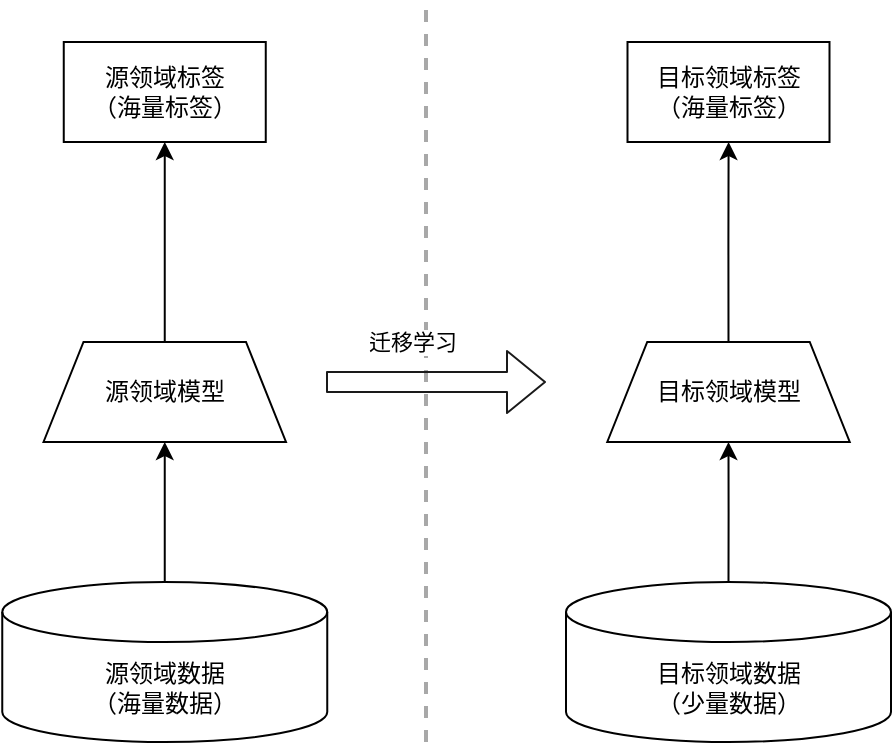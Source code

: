 <mxfile version="14.1.4" type="github">
  <diagram id="-UcOPadKRs6uQU03U84N" name="Page-1">
    <mxGraphModel dx="1002" dy="1852" grid="1" gridSize="10" guides="1" tooltips="1" connect="1" arrows="1" fold="1" page="1" pageScale="1" pageWidth="827" pageHeight="1169" math="0" shadow="0">
      <root>
        <mxCell id="0" />
        <mxCell id="1" parent="0" />
        <mxCell id="9par8s94TeMiYJRAgnOO-6" style="edgeStyle=orthogonalEdgeStyle;rounded=0;orthogonalLoop=1;jettySize=auto;html=1;exitX=0.5;exitY=0;exitDx=0;exitDy=0;exitPerimeter=0;entryX=0.5;entryY=1;entryDx=0;entryDy=0;" edge="1" parent="1" source="9par8s94TeMiYJRAgnOO-3" target="9par8s94TeMiYJRAgnOO-4">
          <mxGeometry relative="1" as="geometry" />
        </mxCell>
        <mxCell id="9par8s94TeMiYJRAgnOO-3" value="源领域数据&lt;br&gt;（海量数据）" style="shape=cylinder3;whiteSpace=wrap;html=1;boundedLbl=1;backgroundOutline=1;size=15;" vertex="1" parent="1">
          <mxGeometry x="98.13" y="290" width="162.5" height="80" as="geometry" />
        </mxCell>
        <mxCell id="9par8s94TeMiYJRAgnOO-7" style="edgeStyle=orthogonalEdgeStyle;rounded=0;orthogonalLoop=1;jettySize=auto;html=1;exitX=0.5;exitY=0;exitDx=0;exitDy=0;" edge="1" parent="1" source="9par8s94TeMiYJRAgnOO-4" target="9par8s94TeMiYJRAgnOO-5">
          <mxGeometry relative="1" as="geometry" />
        </mxCell>
        <mxCell id="9par8s94TeMiYJRAgnOO-4" value="源领域模型" style="shape=trapezoid;perimeter=trapezoidPerimeter;whiteSpace=wrap;html=1;fixedSize=1;" vertex="1" parent="1">
          <mxGeometry x="118.75" y="170" width="121.25" height="50" as="geometry" />
        </mxCell>
        <mxCell id="9par8s94TeMiYJRAgnOO-5" value="源领域标签&lt;br&gt;（海量标签）" style="rounded=0;whiteSpace=wrap;html=1;" vertex="1" parent="1">
          <mxGeometry x="128.88" y="20" width="101" height="50" as="geometry" />
        </mxCell>
        <mxCell id="9par8s94TeMiYJRAgnOO-9" style="edgeStyle=orthogonalEdgeStyle;rounded=0;orthogonalLoop=1;jettySize=auto;html=1;exitX=0.5;exitY=0;exitDx=0;exitDy=0;exitPerimeter=0;entryX=0.5;entryY=1;entryDx=0;entryDy=0;" edge="1" parent="1" source="9par8s94TeMiYJRAgnOO-10" target="9par8s94TeMiYJRAgnOO-12">
          <mxGeometry relative="1" as="geometry" />
        </mxCell>
        <mxCell id="9par8s94TeMiYJRAgnOO-10" value="目标领域数据&lt;br&gt;（少量数据）" style="shape=cylinder3;whiteSpace=wrap;html=1;boundedLbl=1;backgroundOutline=1;size=15;" vertex="1" parent="1">
          <mxGeometry x="380" y="290" width="162.5" height="80" as="geometry" />
        </mxCell>
        <mxCell id="9par8s94TeMiYJRAgnOO-11" style="edgeStyle=orthogonalEdgeStyle;rounded=0;orthogonalLoop=1;jettySize=auto;html=1;exitX=0.5;exitY=0;exitDx=0;exitDy=0;" edge="1" parent="1" source="9par8s94TeMiYJRAgnOO-12" target="9par8s94TeMiYJRAgnOO-13">
          <mxGeometry relative="1" as="geometry" />
        </mxCell>
        <mxCell id="9par8s94TeMiYJRAgnOO-12" value="目标领域模型" style="shape=trapezoid;perimeter=trapezoidPerimeter;whiteSpace=wrap;html=1;fixedSize=1;" vertex="1" parent="1">
          <mxGeometry x="400.62" y="170" width="121.25" height="50" as="geometry" />
        </mxCell>
        <mxCell id="9par8s94TeMiYJRAgnOO-13" value="目标领域标签&lt;br&gt;（海量标签）" style="rounded=0;whiteSpace=wrap;html=1;" vertex="1" parent="1">
          <mxGeometry x="410.75" y="20" width="101" height="50" as="geometry" />
        </mxCell>
        <mxCell id="9par8s94TeMiYJRAgnOO-14" value="" style="endArrow=none;dashed=1;html=1;strokeWidth=2;strokeColor=#A8A8A8;" edge="1" parent="1">
          <mxGeometry width="50" height="50" relative="1" as="geometry">
            <mxPoint x="310" y="370" as="sourcePoint" />
            <mxPoint x="310" as="targetPoint" />
          </mxGeometry>
        </mxCell>
        <mxCell id="9par8s94TeMiYJRAgnOO-16" value="迁移学习" style="edgeLabel;html=1;align=center;verticalAlign=middle;resizable=0;points=[];" vertex="1" connectable="0" parent="9par8s94TeMiYJRAgnOO-14">
          <mxGeometry x="0.124" y="7" relative="1" as="geometry">
            <mxPoint y="8" as="offset" />
          </mxGeometry>
        </mxCell>
        <mxCell id="9par8s94TeMiYJRAgnOO-15" value="" style="shape=flexArrow;endArrow=classic;html=1;strokeColor=#1A1A1A;" edge="1" parent="1">
          <mxGeometry width="50" height="50" relative="1" as="geometry">
            <mxPoint x="260" y="190" as="sourcePoint" />
            <mxPoint x="370" y="190" as="targetPoint" />
          </mxGeometry>
        </mxCell>
      </root>
    </mxGraphModel>
  </diagram>
</mxfile>
